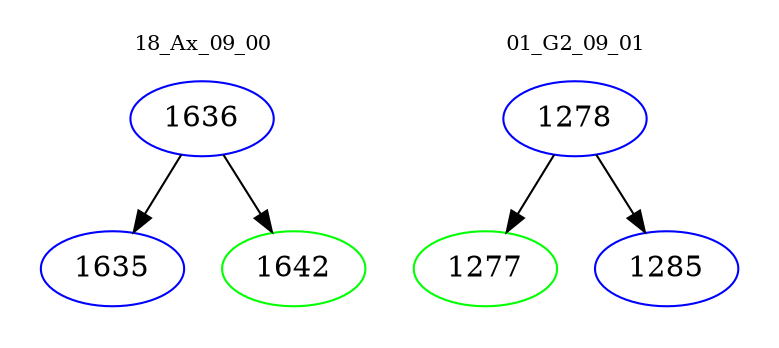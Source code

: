 digraph{
subgraph cluster_0 {
color = white
label = "18_Ax_09_00";
fontsize=10;
T0_1636 [label="1636", color="blue"]
T0_1636 -> T0_1635 [color="black"]
T0_1635 [label="1635", color="blue"]
T0_1636 -> T0_1642 [color="black"]
T0_1642 [label="1642", color="green"]
}
subgraph cluster_1 {
color = white
label = "01_G2_09_01";
fontsize=10;
T1_1278 [label="1278", color="blue"]
T1_1278 -> T1_1277 [color="black"]
T1_1277 [label="1277", color="green"]
T1_1278 -> T1_1285 [color="black"]
T1_1285 [label="1285", color="blue"]
}
}
